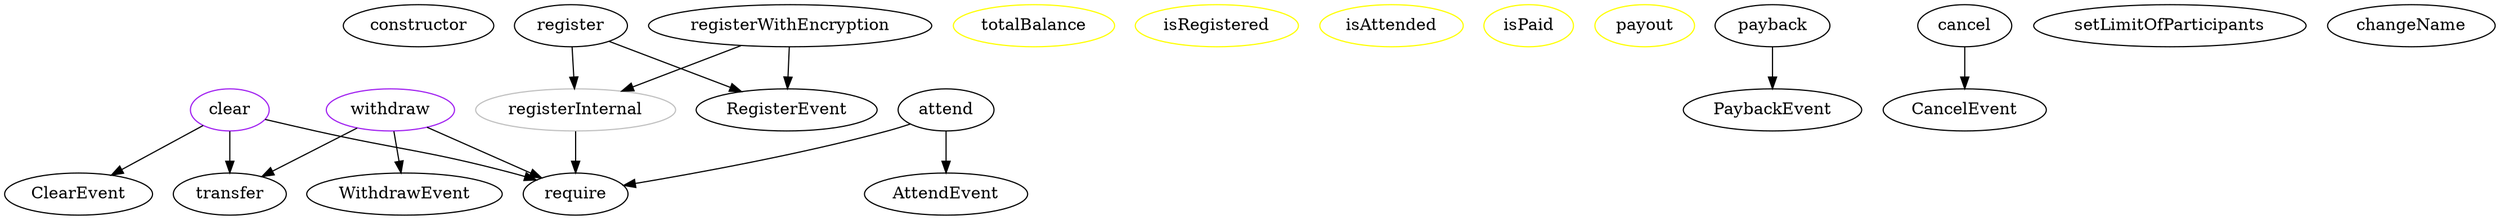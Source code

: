 strict digraph {
  constructor
  registerWithEncryption [color=lilac]
  registerInternal [color=gray]
  RegisterEvent
  register [color=lilac]
  require
  withdraw [color=purple]
  transfer
  WithdrawEvent
  totalBalance [color=yellow]
  isRegistered [color=yellow]
  isAttended [color=yellow]
  isPaid [color=yellow]
  payout [color=yellow]
  payback
  PaybackEvent
  cancel
  CancelEvent
  clear [color=purple]
  ClearEvent
  setLimitOfParticipants
  changeName
  attend
  AttendEvent
  registerWithEncryption -> registerInternal
  registerWithEncryption -> RegisterEvent
  register -> registerInternal
  register -> RegisterEvent
  registerInternal -> require
  withdraw -> require
  withdraw -> transfer
  withdraw -> WithdrawEvent
  payback -> PaybackEvent
  cancel -> CancelEvent
  clear -> require
  clear -> transfer
  clear -> ClearEvent
  attend -> require
  attend -> AttendEvent
}

